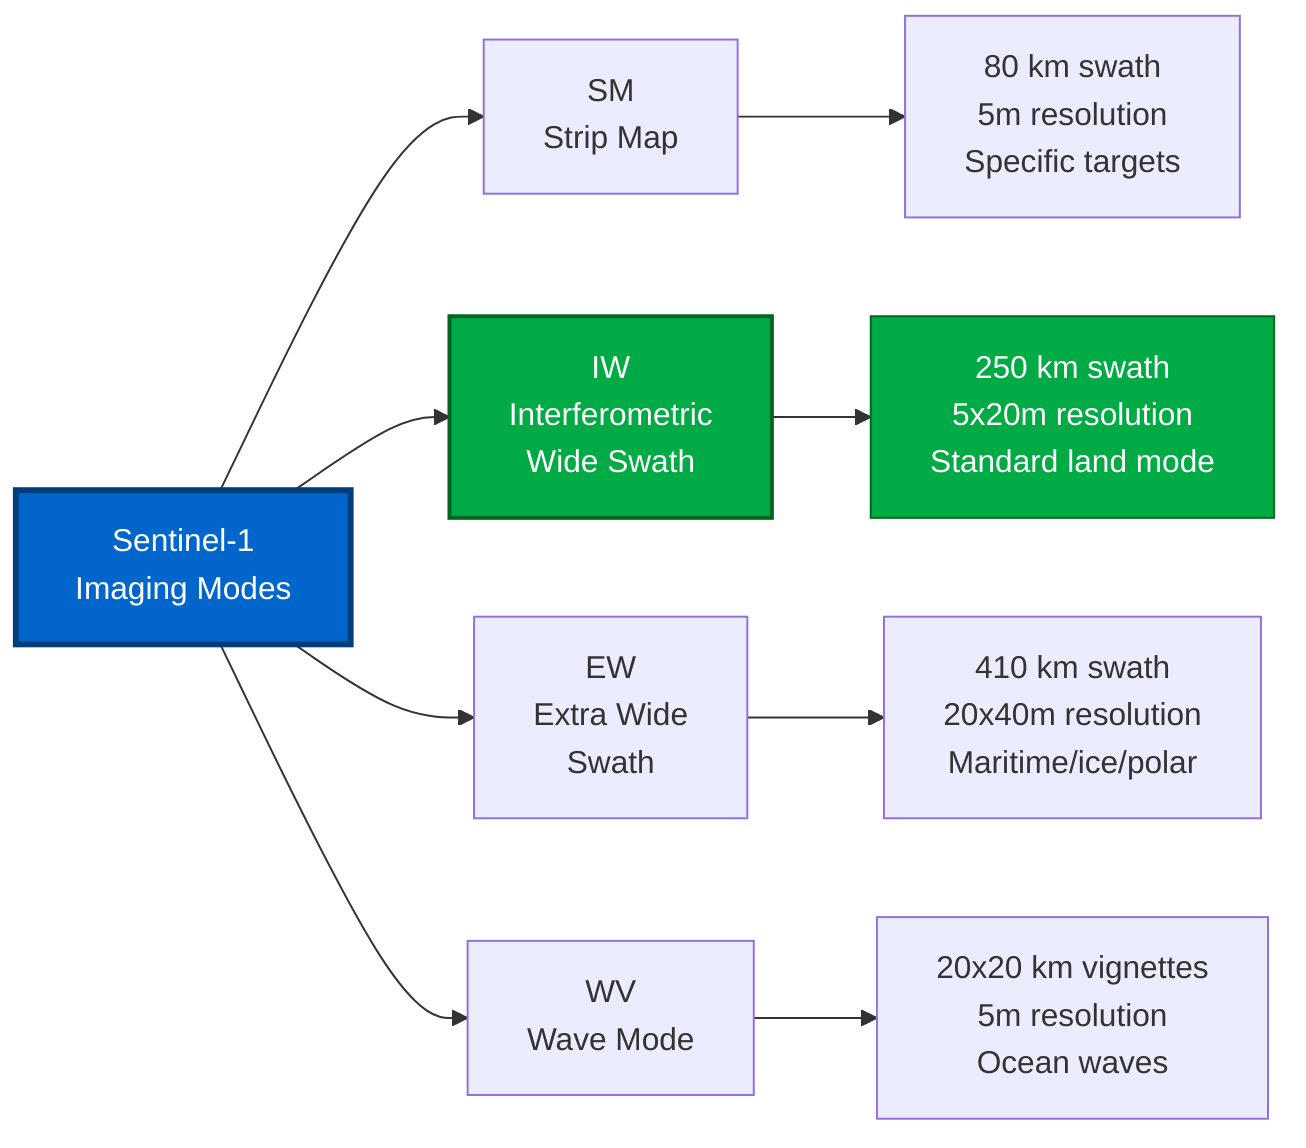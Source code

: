 graph LR
    A[Sentinel-1<br/>Imaging Modes] --> B[SM<br/>Strip Map]
    A --> C[IW<br/>Interferometric<br/>Wide Swath]
    A --> D[EW<br/>Extra Wide<br/>Swath]
    A --> E[WV<br/>Wave Mode]

    B --> B1[80 km swath<br/>5m resolution<br/>Specific targets]
    C --> C1[250 km swath<br/>5x20m resolution<br/>Standard land mode]
    D --> D1[410 km swath<br/>20x40m resolution<br/>Maritime/ice/polar]
    E --> E1[20x20 km vignettes<br/>5m resolution<br/>Ocean waves]

    style A fill:#0066cc,stroke:#003d7a,stroke-width:3px,color:#fff
    style C fill:#00aa44,stroke:#006622,stroke-width:2px,color:#fff
    style C1 fill:#00aa44,stroke:#006622,stroke-width:1px,color:#fff